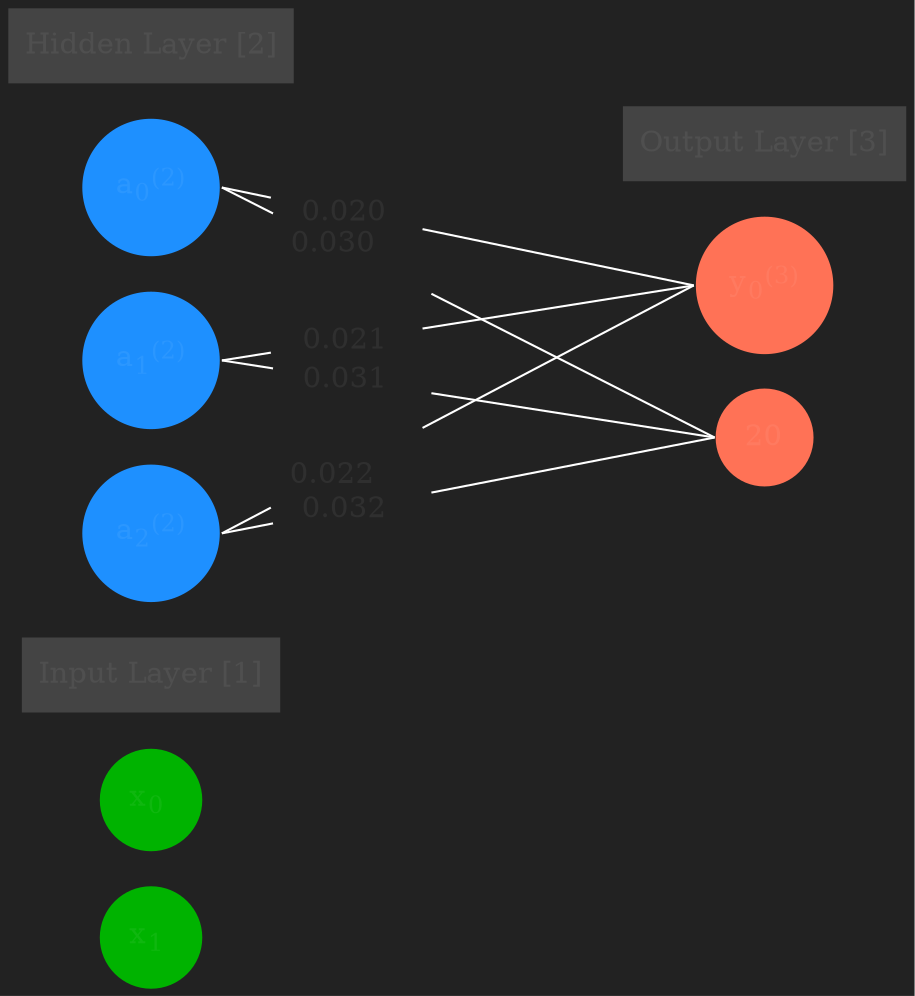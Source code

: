 digraph NNGraph {
        bgcolor="#222222"
        node [style=filled, fillcolor="#444444", fontcolor="#FFFFFFF", color = "#FFFFFF", shape="circle"]
        edge [fontcolor="#FFFFFFF", color = "#FFFFFF"]
        graph [fontcolor="#FFFFFFF", color = "#FFFFFF"]

        rankdir = LR;
        splines=false;
        edge[style=invis dir=none];
        ranksep= 2.2;
        {
            node [shape=circle, color="#ffcc00", style=filled, fillcolor="#ffcc00"];
        }
        
        
        {
            node [shape=circle, color="#00b300", style=filled, fillcolor="#00b300"];
            // 1
            x0 [label=<x<sub>0 </sub>>];
x1 [label=<x<sub>1 </sub>>];

        }
        
    {
        node [shape=circle, color=dodgerblue, style=filled, fillcolor=dodgerblue];
        //2
a02 [label=<a<sub>0</sub><sup>(2)</sup>>];
a12 [label=<a<sub>1</sub><sup>(2)</sup>>];
a22 [label=<a<sub>2</sub><sup>(2)</sup>>];

    }
    
    {
        node [shape=circle, color=coral1, style=filled, fillcolor=coral1];

        //3
y0 [label=<y<sub>0</sub><sup>(3)</sup>>];
y1 [label=<y<sub>1</sub><sup>(3)</sup>>];

    }
    {
rank=same;
x0->x1;
}
{
rank=same;
a02->a12->a22;
}
{
rank=same;
y0->y1;
}

    l0 [shape=plaintext, label="Input Layer [1]"];
    l0->x0;
    {rank=same; l0;x0};
    l1 [shape=plaintext, label="Hidden Layer [2]"];
l1->a02
{rank=same; l1;a02}

    l2 [shape=plaintext, label="Output Layer [3]"];
l2->y0
{rank=same; l2;y0};

    
    edge[style=solid, tailport=e, headport=w];

    edge[labelangle=0, labelfloat = false, labeldistance = 6];
    edge[color="white;0.2:#222222;0.25:white"]

    a02->y0[taillabel="0.020"];
    a12->y0[taillabel="0.021"];
    a22->y0[taillabel="0.022"];

    a02->y1[taillabel="0.030"];
    a12->y1[taillabel="0.031"];
    a22->y1[taillabel="0.032"];

    y1[label = 20]

    }